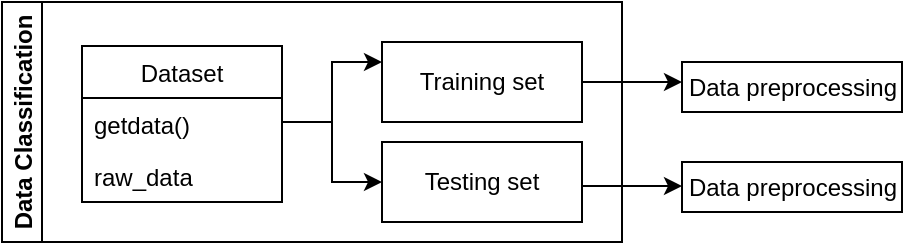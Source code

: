 <mxfile version="20.5.1" type="github">
  <diagram id="C5RBs43oDa-KdzZeNtuy" name="Page-1">
    <mxGraphModel dx="897" dy="577" grid="1" gridSize="10" guides="1" tooltips="1" connect="1" arrows="1" fold="1" page="1" pageScale="1" pageWidth="827" pageHeight="1169" math="0" shadow="0">
      <root>
        <mxCell id="WIyWlLk6GJQsqaUBKTNV-0" />
        <mxCell id="WIyWlLk6GJQsqaUBKTNV-1" parent="WIyWlLk6GJQsqaUBKTNV-0" />
        <mxCell id="fAaVd-xr354LxwqgKoTa-0" value="Data Classification" style="swimlane;startSize=20;horizontal=0;childLayout=treeLayout;horizontalTree=1;resizable=0;containerType=tree;" vertex="1" parent="WIyWlLk6GJQsqaUBKTNV-1">
          <mxGeometry x="40" y="40" width="310" height="120" as="geometry" />
        </mxCell>
        <mxCell id="fAaVd-xr354LxwqgKoTa-2" value="Training set" style="whiteSpace=wrap;html=1;" vertex="1" parent="fAaVd-xr354LxwqgKoTa-0">
          <mxGeometry x="190" y="20" width="100" height="40" as="geometry" />
        </mxCell>
        <mxCell id="fAaVd-xr354LxwqgKoTa-4" value="Testing set" style="whiteSpace=wrap;html=1;" vertex="1" parent="fAaVd-xr354LxwqgKoTa-0">
          <mxGeometry x="190" y="70" width="100" height="40" as="geometry" />
        </mxCell>
        <mxCell id="fAaVd-xr354LxwqgKoTa-5" value="" style="edgeStyle=elbowEdgeStyle;elbow=horizontal;html=1;rounded=0;" edge="1" parent="fAaVd-xr354LxwqgKoTa-0" target="fAaVd-xr354LxwqgKoTa-4">
          <mxGeometry relative="1" as="geometry">
            <mxPoint x="140" y="60" as="sourcePoint" />
          </mxGeometry>
        </mxCell>
        <mxCell id="fAaVd-xr354LxwqgKoTa-3" value="" style="edgeStyle=elbowEdgeStyle;elbow=horizontal;html=1;rounded=0;" edge="1" parent="fAaVd-xr354LxwqgKoTa-0">
          <mxGeometry relative="1" as="geometry">
            <mxPoint x="140" y="60" as="sourcePoint" />
            <mxPoint x="190" y="30" as="targetPoint" />
          </mxGeometry>
        </mxCell>
        <mxCell id="fAaVd-xr354LxwqgKoTa-38" value="Dataset" style="swimlane;fontStyle=0;childLayout=stackLayout;horizontal=1;startSize=26;fillColor=none;horizontalStack=0;resizeParent=1;resizeParentMax=0;resizeLast=0;collapsible=1;marginBottom=0;" vertex="1" parent="fAaVd-xr354LxwqgKoTa-0">
          <mxGeometry x="40" y="22" width="100" height="78" as="geometry" />
        </mxCell>
        <mxCell id="fAaVd-xr354LxwqgKoTa-39" value="getdata()" style="text;strokeColor=none;fillColor=none;align=left;verticalAlign=top;spacingLeft=4;spacingRight=4;overflow=hidden;rotatable=0;points=[[0,0.5],[1,0.5]];portConstraint=eastwest;" vertex="1" parent="fAaVd-xr354LxwqgKoTa-38">
          <mxGeometry y="26" width="100" height="26" as="geometry" />
        </mxCell>
        <mxCell id="fAaVd-xr354LxwqgKoTa-40" value="raw_data" style="text;strokeColor=none;fillColor=none;align=left;verticalAlign=top;spacingLeft=4;spacingRight=4;overflow=hidden;rotatable=0;points=[[0,0.5],[1,0.5]];portConstraint=eastwest;" vertex="1" parent="fAaVd-xr354LxwqgKoTa-38">
          <mxGeometry y="52" width="100" height="26" as="geometry" />
        </mxCell>
        <mxCell id="fAaVd-xr354LxwqgKoTa-43" value="Data preprocessing" style="html=1;" vertex="1" parent="WIyWlLk6GJQsqaUBKTNV-1">
          <mxGeometry x="380" y="70" width="110" height="25" as="geometry" />
        </mxCell>
        <mxCell id="fAaVd-xr354LxwqgKoTa-44" value="Data preprocessing" style="html=1;" vertex="1" parent="WIyWlLk6GJQsqaUBKTNV-1">
          <mxGeometry x="380" y="120" width="110" height="25" as="geometry" />
        </mxCell>
        <mxCell id="fAaVd-xr354LxwqgKoTa-45" value="" style="endArrow=classic;html=1;rounded=0;exitX=1;exitY=0.5;exitDx=0;exitDy=0;" edge="1" parent="WIyWlLk6GJQsqaUBKTNV-1" source="fAaVd-xr354LxwqgKoTa-2">
          <mxGeometry width="50" height="50" relative="1" as="geometry">
            <mxPoint x="330" y="130" as="sourcePoint" />
            <mxPoint x="380" y="80" as="targetPoint" />
          </mxGeometry>
        </mxCell>
        <mxCell id="fAaVd-xr354LxwqgKoTa-46" value="" style="endArrow=classic;html=1;rounded=0;exitX=1;exitY=0.5;exitDx=0;exitDy=0;" edge="1" parent="WIyWlLk6GJQsqaUBKTNV-1">
          <mxGeometry width="50" height="50" relative="1" as="geometry">
            <mxPoint x="330" y="132.02" as="sourcePoint" />
            <mxPoint x="380" y="132.02" as="targetPoint" />
          </mxGeometry>
        </mxCell>
      </root>
    </mxGraphModel>
  </diagram>
</mxfile>
